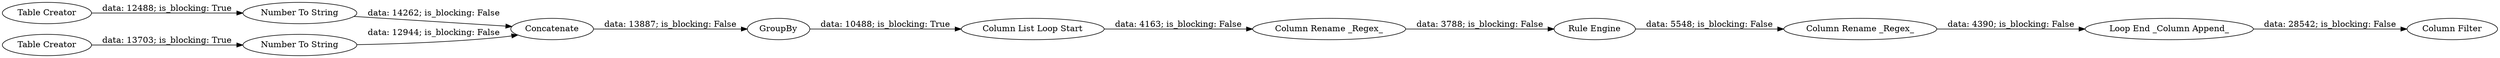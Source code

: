 digraph {
	"-1825138069890802373_1" [label="Table Creator"]
	"-1825138069890802373_16" [label="Number To String"]
	"-1825138069890802373_2" [label="Table Creator"]
	"-1825138069890802373_5" [label="Rule Engine"]
	"-1825138069890802373_9" [label="Column Rename _Regex_"]
	"-1825138069890802373_13" [label="Column Filter"]
	"-1825138069890802373_3" [label=Concatenate]
	"-1825138069890802373_8" [label="Column Rename _Regex_"]
	"-1825138069890802373_12" [label="Loop End _Column Append_"]
	"-1825138069890802373_4" [label=GroupBy]
	"-1825138069890802373_7" [label="Column List Loop Start"]
	"-1825138069890802373_14" [label="Number To String"]
	"-1825138069890802373_12" -> "-1825138069890802373_13" [label="data: 28542; is_blocking: False"]
	"-1825138069890802373_16" -> "-1825138069890802373_3" [label="data: 12944; is_blocking: False"]
	"-1825138069890802373_1" -> "-1825138069890802373_14" [label="data: 12488; is_blocking: True"]
	"-1825138069890802373_9" -> "-1825138069890802373_12" [label="data: 4390; is_blocking: False"]
	"-1825138069890802373_3" -> "-1825138069890802373_4" [label="data: 13887; is_blocking: False"]
	"-1825138069890802373_4" -> "-1825138069890802373_7" [label="data: 10488; is_blocking: True"]
	"-1825138069890802373_2" -> "-1825138069890802373_16" [label="data: 13703; is_blocking: True"]
	"-1825138069890802373_7" -> "-1825138069890802373_8" [label="data: 4163; is_blocking: False"]
	"-1825138069890802373_14" -> "-1825138069890802373_3" [label="data: 14262; is_blocking: False"]
	"-1825138069890802373_5" -> "-1825138069890802373_9" [label="data: 5548; is_blocking: False"]
	"-1825138069890802373_8" -> "-1825138069890802373_5" [label="data: 3788; is_blocking: False"]
	rankdir=LR
}
